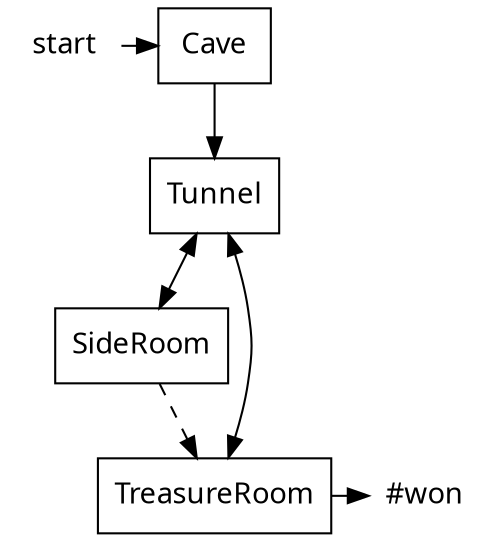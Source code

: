 digraph deadend {

  node [fontname=Avenir, shape=box];

  { rank=same; start [shape=plaintext]; Cave }

  start -> Cave;
  Cave -> Tunnel;
  Tunnel -> SideRoom [dir=both];
  Tunnel -> TreasureRoom [dir=both];
  TreasureRoom -> won;
  SideRoom -> TreasureRoom [style=dashed];

  { rank=same; TreasureRoom; won [shape=plaintext, label="#won"]; }

}

